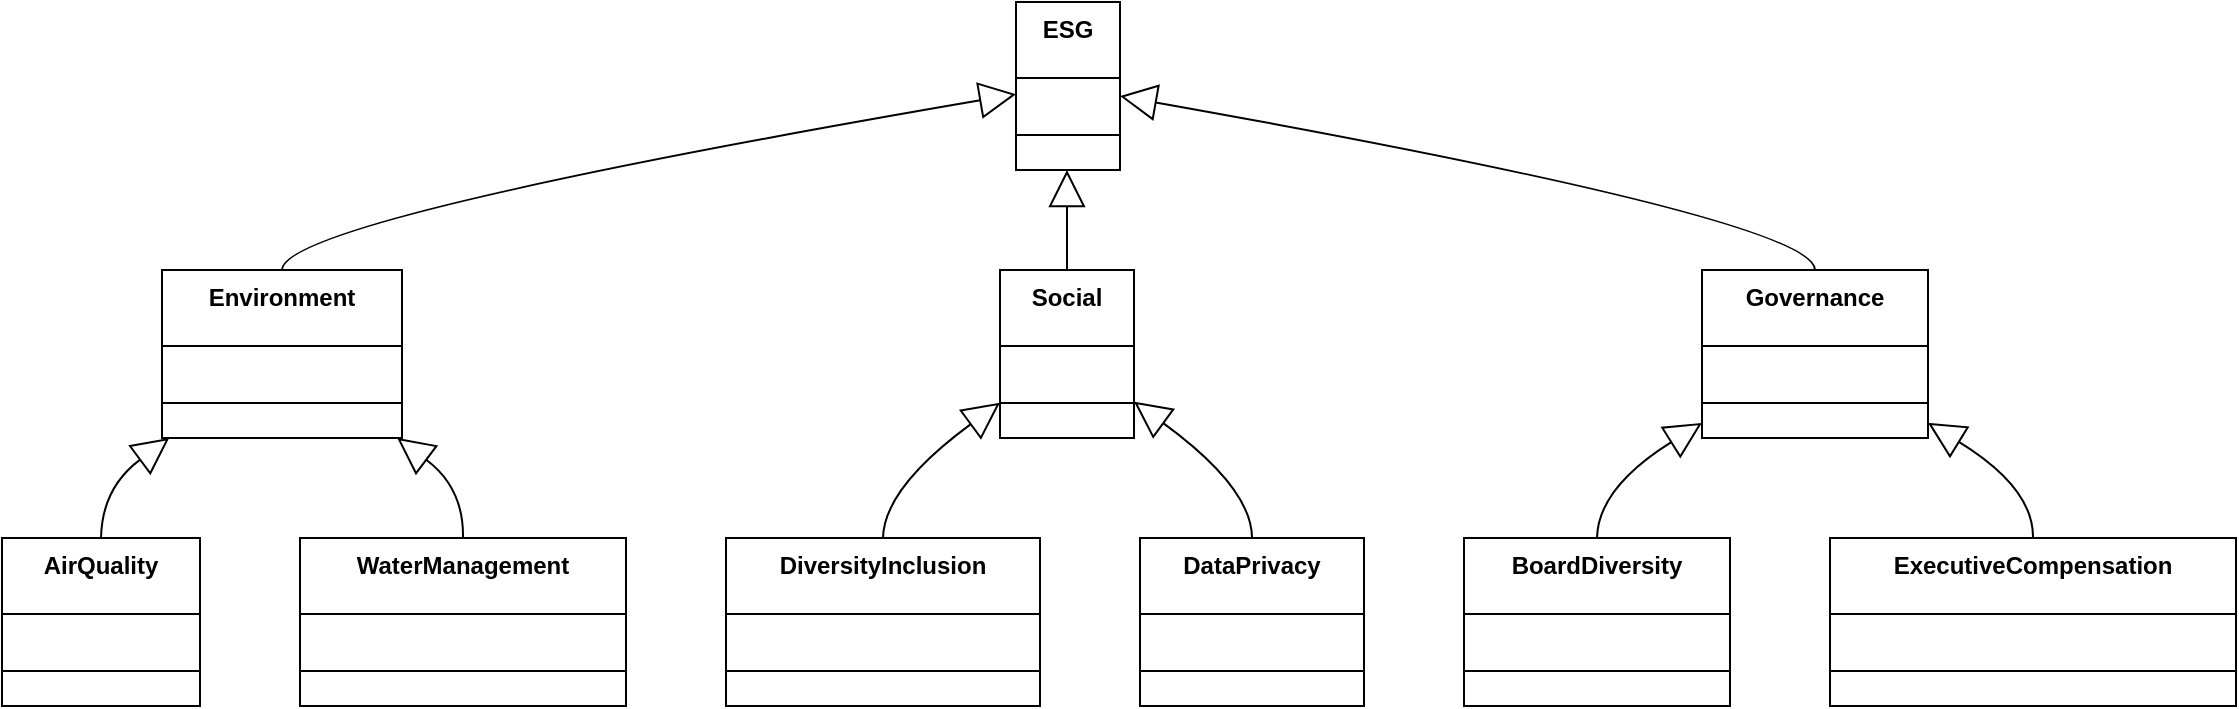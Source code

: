 <mxfile version="26.0.10">
  <diagram name="Page-1" id="9jc7zd97ybQymMFKuIRc">
    <mxGraphModel>
      <root>
        <mxCell id="0" />
        <mxCell id="1" parent="0" />
        <mxCell id="2" value="ESG" style="swimlane;fontStyle=1;align=center;verticalAlign=top;childLayout=stackLayout;horizontal=1;startSize=38;horizontalStack=0;resizeParent=1;resizeParentMax=0;resizeLast=0;collapsible=0;marginBottom=0;" vertex="1" parent="1">
          <mxGeometry x="515" y="8" width="52" height="84" as="geometry" />
        </mxCell>
        <mxCell id="3" style="line;strokeWidth=1;fillColor=none;align=left;verticalAlign=middle;spacingTop=-1;spacingLeft=3;spacingRight=3;rotatable=0;labelPosition=right;points=[];portConstraint=eastwest;strokeColor=inherit;" vertex="1" parent="2">
          <mxGeometry y="57" width="52" height="19" as="geometry" />
        </mxCell>
        <mxCell id="4" value="Environment" style="swimlane;fontStyle=1;align=center;verticalAlign=top;childLayout=stackLayout;horizontal=1;startSize=38;horizontalStack=0;resizeParent=1;resizeParentMax=0;resizeLast=0;collapsible=0;marginBottom=0;" vertex="1" parent="1">
          <mxGeometry x="88" y="142" width="120" height="84" as="geometry" />
        </mxCell>
        <mxCell id="5" style="line;strokeWidth=1;fillColor=none;align=left;verticalAlign=middle;spacingTop=-1;spacingLeft=3;spacingRight=3;rotatable=0;labelPosition=right;points=[];portConstraint=eastwest;strokeColor=inherit;" vertex="1" parent="4">
          <mxGeometry y="57" width="120" height="19" as="geometry" />
        </mxCell>
        <mxCell id="6" value="Social" style="swimlane;fontStyle=1;align=center;verticalAlign=top;childLayout=stackLayout;horizontal=1;startSize=38;horizontalStack=0;resizeParent=1;resizeParentMax=0;resizeLast=0;collapsible=0;marginBottom=0;" vertex="1" parent="1">
          <mxGeometry x="507" y="142" width="67" height="84" as="geometry" />
        </mxCell>
        <mxCell id="7" style="line;strokeWidth=1;fillColor=none;align=left;verticalAlign=middle;spacingTop=-1;spacingLeft=3;spacingRight=3;rotatable=0;labelPosition=right;points=[];portConstraint=eastwest;strokeColor=inherit;" vertex="1" parent="6">
          <mxGeometry y="57" width="67" height="19" as="geometry" />
        </mxCell>
        <mxCell id="8" value="Governance" style="swimlane;fontStyle=1;align=center;verticalAlign=top;childLayout=stackLayout;horizontal=1;startSize=38;horizontalStack=0;resizeParent=1;resizeParentMax=0;resizeLast=0;collapsible=0;marginBottom=0;" vertex="1" parent="1">
          <mxGeometry x="858" y="142" width="113" height="84" as="geometry" />
        </mxCell>
        <mxCell id="9" style="line;strokeWidth=1;fillColor=none;align=left;verticalAlign=middle;spacingTop=-1;spacingLeft=3;spacingRight=3;rotatable=0;labelPosition=right;points=[];portConstraint=eastwest;strokeColor=inherit;" vertex="1" parent="8">
          <mxGeometry y="57" width="113" height="19" as="geometry" />
        </mxCell>
        <mxCell id="10" value="AirQuality" style="swimlane;fontStyle=1;align=center;verticalAlign=top;childLayout=stackLayout;horizontal=1;startSize=38;horizontalStack=0;resizeParent=1;resizeParentMax=0;resizeLast=0;collapsible=0;marginBottom=0;" vertex="1" parent="1">
          <mxGeometry x="8" y="276" width="99" height="84" as="geometry" />
        </mxCell>
        <mxCell id="11" style="line;strokeWidth=1;fillColor=none;align=left;verticalAlign=middle;spacingTop=-1;spacingLeft=3;spacingRight=3;rotatable=0;labelPosition=right;points=[];portConstraint=eastwest;strokeColor=inherit;" vertex="1" parent="10">
          <mxGeometry y="57" width="99" height="19" as="geometry" />
        </mxCell>
        <mxCell id="12" value="WaterManagement" style="swimlane;fontStyle=1;align=center;verticalAlign=top;childLayout=stackLayout;horizontal=1;startSize=38;horizontalStack=0;resizeParent=1;resizeParentMax=0;resizeLast=0;collapsible=0;marginBottom=0;" vertex="1" parent="1">
          <mxGeometry x="157" y="276" width="163" height="84" as="geometry" />
        </mxCell>
        <mxCell id="13" style="line;strokeWidth=1;fillColor=none;align=left;verticalAlign=middle;spacingTop=-1;spacingLeft=3;spacingRight=3;rotatable=0;labelPosition=right;points=[];portConstraint=eastwest;strokeColor=inherit;" vertex="1" parent="12">
          <mxGeometry y="57" width="163" height="19" as="geometry" />
        </mxCell>
        <mxCell id="14" value="DiversityInclusion" style="swimlane;fontStyle=1;align=center;verticalAlign=top;childLayout=stackLayout;horizontal=1;startSize=38;horizontalStack=0;resizeParent=1;resizeParentMax=0;resizeLast=0;collapsible=0;marginBottom=0;" vertex="1" parent="1">
          <mxGeometry x="370" y="276" width="157" height="84" as="geometry" />
        </mxCell>
        <mxCell id="15" style="line;strokeWidth=1;fillColor=none;align=left;verticalAlign=middle;spacingTop=-1;spacingLeft=3;spacingRight=3;rotatable=0;labelPosition=right;points=[];portConstraint=eastwest;strokeColor=inherit;" vertex="1" parent="14">
          <mxGeometry y="57" width="157" height="19" as="geometry" />
        </mxCell>
        <mxCell id="16" value="DataPrivacy" style="swimlane;fontStyle=1;align=center;verticalAlign=top;childLayout=stackLayout;horizontal=1;startSize=38;horizontalStack=0;resizeParent=1;resizeParentMax=0;resizeLast=0;collapsible=0;marginBottom=0;" vertex="1" parent="1">
          <mxGeometry x="577" y="276" width="112" height="84" as="geometry" />
        </mxCell>
        <mxCell id="17" style="line;strokeWidth=1;fillColor=none;align=left;verticalAlign=middle;spacingTop=-1;spacingLeft=3;spacingRight=3;rotatable=0;labelPosition=right;points=[];portConstraint=eastwest;strokeColor=inherit;" vertex="1" parent="16">
          <mxGeometry y="57" width="112" height="19" as="geometry" />
        </mxCell>
        <mxCell id="18" value="BoardDiversity" style="swimlane;fontStyle=1;align=center;verticalAlign=top;childLayout=stackLayout;horizontal=1;startSize=38;horizontalStack=0;resizeParent=1;resizeParentMax=0;resizeLast=0;collapsible=0;marginBottom=0;" vertex="1" parent="1">
          <mxGeometry x="739" y="276" width="133" height="84" as="geometry" />
        </mxCell>
        <mxCell id="19" style="line;strokeWidth=1;fillColor=none;align=left;verticalAlign=middle;spacingTop=-1;spacingLeft=3;spacingRight=3;rotatable=0;labelPosition=right;points=[];portConstraint=eastwest;strokeColor=inherit;" vertex="1" parent="18">
          <mxGeometry y="57" width="133" height="19" as="geometry" />
        </mxCell>
        <mxCell id="20" value="ExecutiveCompensation" style="swimlane;fontStyle=1;align=center;verticalAlign=top;childLayout=stackLayout;horizontal=1;startSize=38;horizontalStack=0;resizeParent=1;resizeParentMax=0;resizeLast=0;collapsible=0;marginBottom=0;" vertex="1" parent="1">
          <mxGeometry x="922" y="276" width="203" height="84" as="geometry" />
        </mxCell>
        <mxCell id="21" style="line;strokeWidth=1;fillColor=none;align=left;verticalAlign=middle;spacingTop=-1;spacingLeft=3;spacingRight=3;rotatable=0;labelPosition=right;points=[];portConstraint=eastwest;strokeColor=inherit;" vertex="1" parent="20">
          <mxGeometry y="57" width="203" height="19" as="geometry" />
        </mxCell>
        <mxCell id="22" value="" style="curved=1;startArrow=block;startSize=16;startFill=0;endArrow=none;exitX=-0.01;exitY=0.55;entryX=0.5;entryY=0;" edge="1" parent="1" source="2" target="4">
          <mxGeometry relative="1" as="geometry">
            <Array as="points">
              <mxPoint x="148" y="117" />
            </Array>
          </mxGeometry>
        </mxCell>
        <mxCell id="23" value="" style="curved=1;startArrow=block;startSize=16;startFill=0;endArrow=none;exitX=0.49;exitY=1;entryX=0.5;entryY=0;" edge="1" parent="1" source="2" target="6">
          <mxGeometry relative="1" as="geometry">
            <Array as="points" />
          </mxGeometry>
        </mxCell>
        <mxCell id="24" value="" style="curved=1;startArrow=block;startSize=16;startFill=0;endArrow=none;exitX=1;exitY=0.56;entryX=0.5;entryY=0;" edge="1" parent="1" source="2" target="8">
          <mxGeometry relative="1" as="geometry">
            <Array as="points">
              <mxPoint x="915" y="117" />
            </Array>
          </mxGeometry>
        </mxCell>
        <mxCell id="25" value="" style="curved=1;startArrow=block;startSize=16;startFill=0;endArrow=none;exitX=0.03;exitY=1;entryX=0.5;entryY=0;" edge="1" parent="1" source="4" target="10">
          <mxGeometry relative="1" as="geometry">
            <Array as="points">
              <mxPoint x="58" y="251" />
            </Array>
          </mxGeometry>
        </mxCell>
        <mxCell id="26" value="" style="curved=1;startArrow=block;startSize=16;startFill=0;endArrow=none;exitX=0.98;exitY=1;entryX=0.5;entryY=0;" edge="1" parent="1" source="4" target="12">
          <mxGeometry relative="1" as="geometry">
            <Array as="points">
              <mxPoint x="239" y="251" />
            </Array>
          </mxGeometry>
        </mxCell>
        <mxCell id="27" value="" style="curved=1;startArrow=block;startSize=16;startFill=0;endArrow=none;exitX=0;exitY=0.79;entryX=0.5;entryY=0;" edge="1" parent="1" source="6" target="14">
          <mxGeometry relative="1" as="geometry">
            <Array as="points">
              <mxPoint x="449" y="251" />
            </Array>
          </mxGeometry>
        </mxCell>
        <mxCell id="28" value="" style="curved=1;startArrow=block;startSize=16;startFill=0;endArrow=none;exitX=1.01;exitY=0.79;entryX=0.5;entryY=0;" edge="1" parent="1" source="6" target="16">
          <mxGeometry relative="1" as="geometry">
            <Array as="points">
              <mxPoint x="633" y="251" />
            </Array>
          </mxGeometry>
        </mxCell>
        <mxCell id="29" value="" style="curved=1;startArrow=block;startSize=16;startFill=0;endArrow=none;exitX=0;exitY=0.91;entryX=0.5;entryY=0;" edge="1" parent="1" source="8" target="18">
          <mxGeometry relative="1" as="geometry">
            <Array as="points">
              <mxPoint x="806" y="251" />
            </Array>
          </mxGeometry>
        </mxCell>
        <mxCell id="30" value="" style="curved=1;startArrow=block;startSize=16;startFill=0;endArrow=none;exitX=1;exitY=0.91;entryX=0.5;entryY=0;" edge="1" parent="1" source="8" target="20">
          <mxGeometry relative="1" as="geometry">
            <Array as="points">
              <mxPoint x="1024" y="251" />
            </Array>
          </mxGeometry>
        </mxCell>
      </root>
    </mxGraphModel>
  </diagram>
</mxfile>
